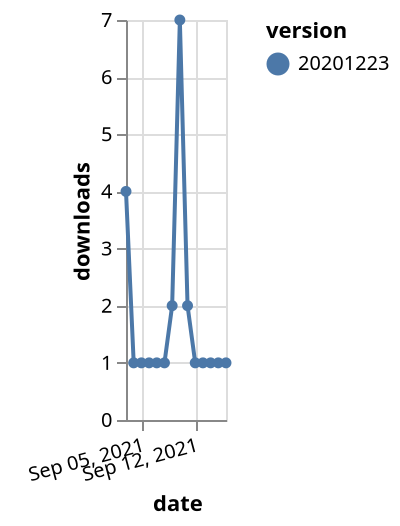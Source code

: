 {"$schema": "https://vega.github.io/schema/vega-lite/v5.json", "description": "A simple bar chart with embedded data.", "data": {"values": [{"date": "2021-09-03", "total": 399, "delta": 4, "version": "20201223"}, {"date": "2021-09-04", "total": 400, "delta": 1, "version": "20201223"}, {"date": "2021-09-05", "total": 401, "delta": 1, "version": "20201223"}, {"date": "2021-09-06", "total": 402, "delta": 1, "version": "20201223"}, {"date": "2021-09-07", "total": 403, "delta": 1, "version": "20201223"}, {"date": "2021-09-08", "total": 404, "delta": 1, "version": "20201223"}, {"date": "2021-09-09", "total": 406, "delta": 2, "version": "20201223"}, {"date": "2021-09-10", "total": 413, "delta": 7, "version": "20201223"}, {"date": "2021-09-11", "total": 415, "delta": 2, "version": "20201223"}, {"date": "2021-09-12", "total": 416, "delta": 1, "version": "20201223"}, {"date": "2021-09-13", "total": 417, "delta": 1, "version": "20201223"}, {"date": "2021-09-14", "total": 418, "delta": 1, "version": "20201223"}, {"date": "2021-09-15", "total": 419, "delta": 1, "version": "20201223"}, {"date": "2021-09-16", "total": 420, "delta": 1, "version": "20201223"}]}, "width": "container", "mark": {"type": "line", "point": {"filled": true}}, "encoding": {"x": {"field": "date", "type": "temporal", "timeUnit": "yearmonthdate", "title": "date", "axis": {"labelAngle": -15}}, "y": {"field": "delta", "type": "quantitative", "title": "downloads"}, "color": {"field": "version", "type": "nominal"}, "tooltip": {"field": "delta"}}}
